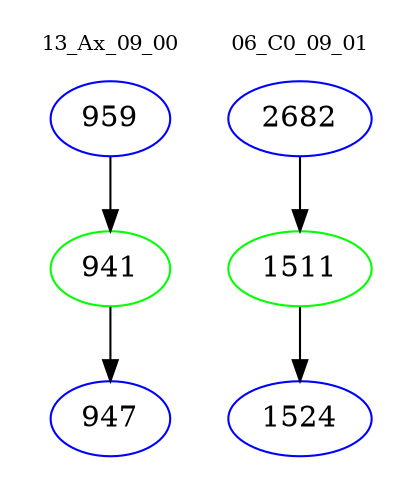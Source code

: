 digraph{
subgraph cluster_0 {
color = white
label = "13_Ax_09_00";
fontsize=10;
T0_959 [label="959", color="blue"]
T0_959 -> T0_941 [color="black"]
T0_941 [label="941", color="green"]
T0_941 -> T0_947 [color="black"]
T0_947 [label="947", color="blue"]
}
subgraph cluster_1 {
color = white
label = "06_C0_09_01";
fontsize=10;
T1_2682 [label="2682", color="blue"]
T1_2682 -> T1_1511 [color="black"]
T1_1511 [label="1511", color="green"]
T1_1511 -> T1_1524 [color="black"]
T1_1524 [label="1524", color="blue"]
}
}
